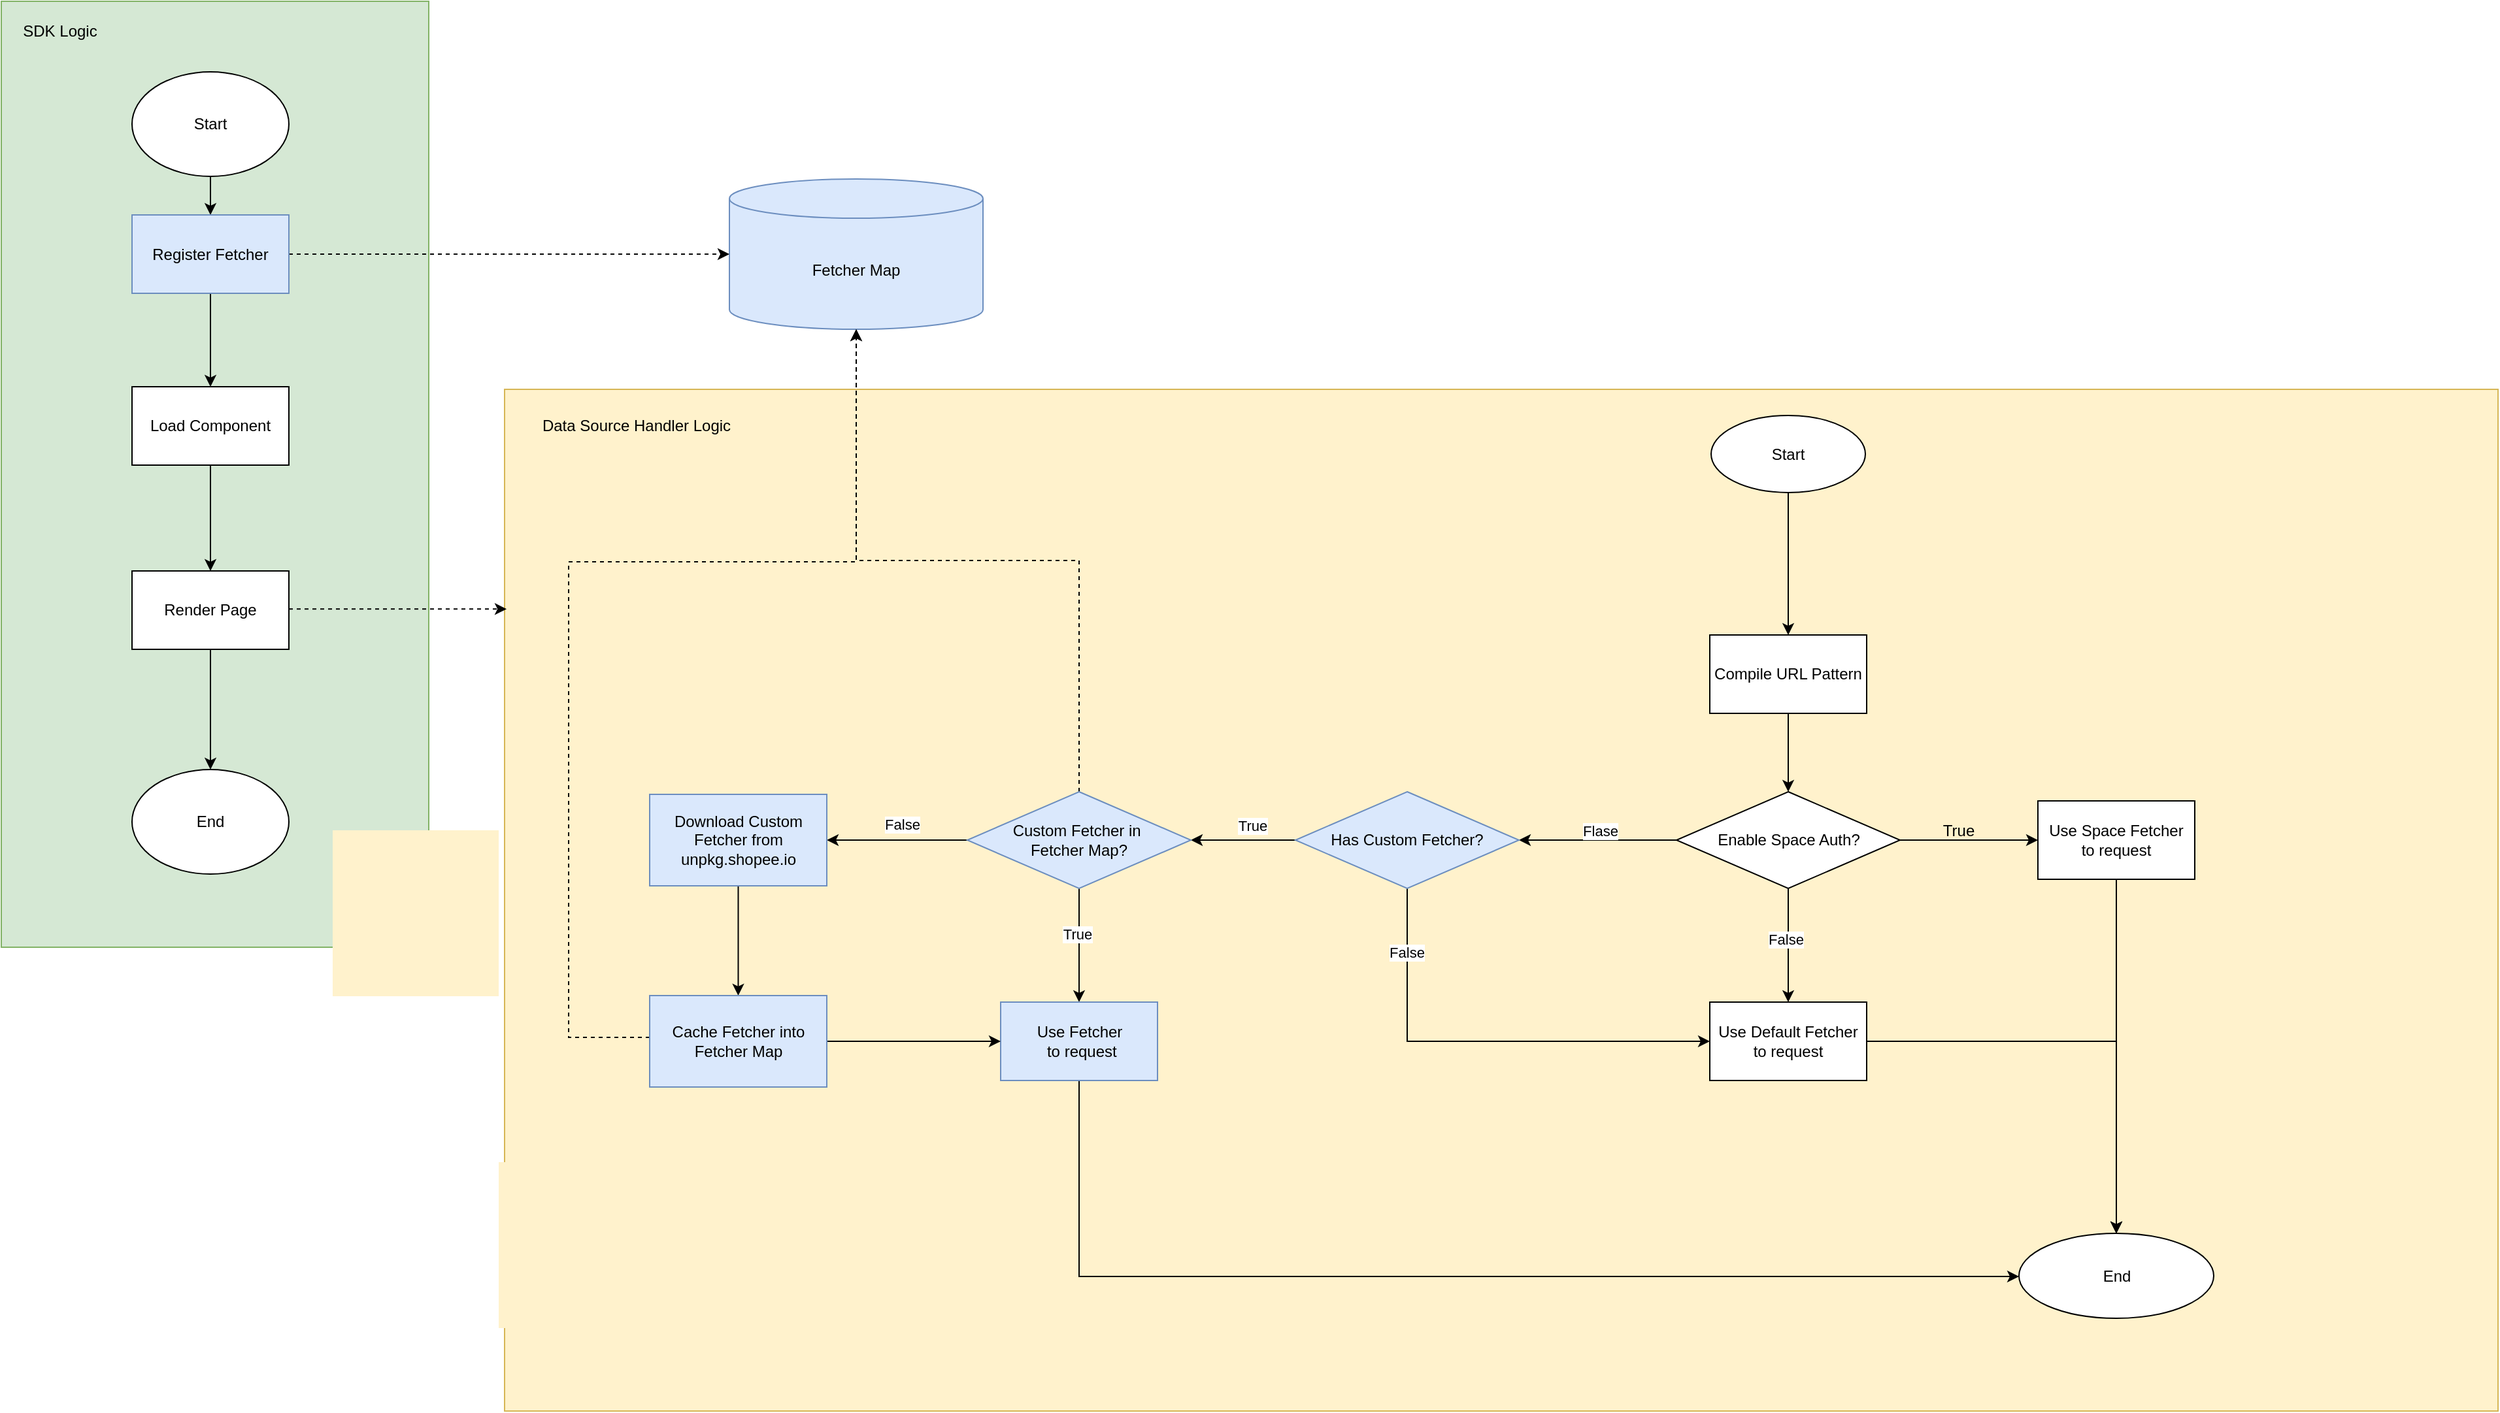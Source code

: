 <mxfile version="21.3.2" type="github">
  <diagram id="C5RBs43oDa-KdzZeNtuy" name="Page-1">
    <mxGraphModel dx="3260" dy="1549" grid="0" gridSize="10" guides="1" tooltips="1" connect="1" arrows="1" fold="1" page="0" pageScale="1" pageWidth="827" pageHeight="1169" math="0" shadow="0">
      <root>
        <mxCell id="WIyWlLk6GJQsqaUBKTNV-0" />
        <mxCell id="WIyWlLk6GJQsqaUBKTNV-1" parent="WIyWlLk6GJQsqaUBKTNV-0" />
        <mxCell id="vNhWQ8wg24Rq092CNLv_-56" value="" style="rounded=0;whiteSpace=wrap;html=1;fillColor=#d5e8d4;strokeColor=#82b366;" vertex="1" parent="WIyWlLk6GJQsqaUBKTNV-1">
          <mxGeometry x="-1145" y="-256" width="327" height="724" as="geometry" />
        </mxCell>
        <mxCell id="vNhWQ8wg24Rq092CNLv_-34" value="" style="rounded=0;whiteSpace=wrap;html=1;fillColor=#fff2cc;strokeColor=#d6b656;" vertex="1" parent="WIyWlLk6GJQsqaUBKTNV-1">
          <mxGeometry x="-760" y="41" width="1525" height="782" as="geometry" />
        </mxCell>
        <mxCell id="vNhWQ8wg24Rq092CNLv_-2" value="" style="edgeStyle=orthogonalEdgeStyle;rounded=0;orthogonalLoop=1;jettySize=auto;html=1;" edge="1" parent="WIyWlLk6GJQsqaUBKTNV-1" source="ztIujDt_ARqLPOg0MwAG-4" target="vNhWQ8wg24Rq092CNLv_-0">
          <mxGeometry relative="1" as="geometry" />
        </mxCell>
        <mxCell id="ztIujDt_ARqLPOg0MwAG-4" value="Start" style="ellipse;whiteSpace=wrap;html=1;" parent="WIyWlLk6GJQsqaUBKTNV-1" vertex="1">
          <mxGeometry x="163" y="61" width="118" height="59" as="geometry" />
        </mxCell>
        <mxCell id="vNhWQ8wg24Rq092CNLv_-6" value="" style="edgeStyle=orthogonalEdgeStyle;rounded=0;orthogonalLoop=1;jettySize=auto;html=1;" edge="1" parent="WIyWlLk6GJQsqaUBKTNV-1" source="vNhWQ8wg24Rq092CNLv_-0" target="vNhWQ8wg24Rq092CNLv_-5">
          <mxGeometry relative="1" as="geometry" />
        </mxCell>
        <mxCell id="vNhWQ8wg24Rq092CNLv_-0" value="Compile URL Pattern" style="whiteSpace=wrap;html=1;" vertex="1" parent="WIyWlLk6GJQsqaUBKTNV-1">
          <mxGeometry x="162" y="229" width="120" height="60" as="geometry" />
        </mxCell>
        <mxCell id="vNhWQ8wg24Rq092CNLv_-8" value="" style="edgeStyle=orthogonalEdgeStyle;rounded=0;orthogonalLoop=1;jettySize=auto;html=1;" edge="1" parent="WIyWlLk6GJQsqaUBKTNV-1" source="vNhWQ8wg24Rq092CNLv_-5" target="vNhWQ8wg24Rq092CNLv_-7">
          <mxGeometry relative="1" as="geometry" />
        </mxCell>
        <mxCell id="vNhWQ8wg24Rq092CNLv_-11" value="" style="edgeStyle=orthogonalEdgeStyle;rounded=0;orthogonalLoop=1;jettySize=auto;html=1;" edge="1" parent="WIyWlLk6GJQsqaUBKTNV-1" source="vNhWQ8wg24Rq092CNLv_-5" target="vNhWQ8wg24Rq092CNLv_-10">
          <mxGeometry relative="1" as="geometry" />
        </mxCell>
        <mxCell id="vNhWQ8wg24Rq092CNLv_-12" value="False" style="edgeLabel;html=1;align=center;verticalAlign=middle;resizable=0;points=[];" vertex="1" connectable="0" parent="vNhWQ8wg24Rq092CNLv_-11">
          <mxGeometry x="-0.103" y="-2" relative="1" as="geometry">
            <mxPoint as="offset" />
          </mxGeometry>
        </mxCell>
        <mxCell id="vNhWQ8wg24Rq092CNLv_-17" value="" style="edgeStyle=orthogonalEdgeStyle;rounded=0;orthogonalLoop=1;jettySize=auto;html=1;" edge="1" parent="WIyWlLk6GJQsqaUBKTNV-1" source="vNhWQ8wg24Rq092CNLv_-5" target="vNhWQ8wg24Rq092CNLv_-16">
          <mxGeometry relative="1" as="geometry" />
        </mxCell>
        <mxCell id="vNhWQ8wg24Rq092CNLv_-18" value="Flase" style="edgeLabel;html=1;align=center;verticalAlign=middle;resizable=0;points=[];" vertex="1" connectable="0" parent="vNhWQ8wg24Rq092CNLv_-17">
          <mxGeometry x="0.312" y="3" relative="1" as="geometry">
            <mxPoint x="20" y="-10" as="offset" />
          </mxGeometry>
        </mxCell>
        <mxCell id="vNhWQ8wg24Rq092CNLv_-5" value="Enable Space Auth?" style="rhombus;whiteSpace=wrap;html=1;" vertex="1" parent="WIyWlLk6GJQsqaUBKTNV-1">
          <mxGeometry x="136.5" y="349" width="171" height="74" as="geometry" />
        </mxCell>
        <mxCell id="vNhWQ8wg24Rq092CNLv_-15" style="edgeStyle=orthogonalEdgeStyle;rounded=0;orthogonalLoop=1;jettySize=auto;html=1;" edge="1" parent="WIyWlLk6GJQsqaUBKTNV-1" source="vNhWQ8wg24Rq092CNLv_-7" target="vNhWQ8wg24Rq092CNLv_-13">
          <mxGeometry relative="1" as="geometry" />
        </mxCell>
        <mxCell id="vNhWQ8wg24Rq092CNLv_-7" value="Use Space Fetcher&lt;br&gt;to request" style="whiteSpace=wrap;html=1;" vertex="1" parent="WIyWlLk6GJQsqaUBKTNV-1">
          <mxGeometry x="413" y="356" width="120" height="60" as="geometry" />
        </mxCell>
        <mxCell id="vNhWQ8wg24Rq092CNLv_-9" value="True" style="text;html=1;align=center;verticalAlign=middle;resizable=0;points=[];autosize=1;strokeColor=none;fillColor=none;" vertex="1" parent="WIyWlLk6GJQsqaUBKTNV-1">
          <mxGeometry x="331" y="366" width="42" height="26" as="geometry" />
        </mxCell>
        <mxCell id="vNhWQ8wg24Rq092CNLv_-14" value="" style="edgeStyle=orthogonalEdgeStyle;rounded=0;orthogonalLoop=1;jettySize=auto;html=1;" edge="1" parent="WIyWlLk6GJQsqaUBKTNV-1" source="vNhWQ8wg24Rq092CNLv_-10" target="vNhWQ8wg24Rq092CNLv_-13">
          <mxGeometry relative="1" as="geometry" />
        </mxCell>
        <mxCell id="vNhWQ8wg24Rq092CNLv_-46" style="edgeStyle=orthogonalEdgeStyle;rounded=0;orthogonalLoop=1;jettySize=auto;html=1;" edge="1" parent="WIyWlLk6GJQsqaUBKTNV-1" source="vNhWQ8wg24Rq092CNLv_-10" target="vNhWQ8wg24Rq092CNLv_-13">
          <mxGeometry relative="1" as="geometry" />
        </mxCell>
        <mxCell id="vNhWQ8wg24Rq092CNLv_-10" value="Use Default Fetcher&lt;br&gt;to request" style="whiteSpace=wrap;html=1;" vertex="1" parent="WIyWlLk6GJQsqaUBKTNV-1">
          <mxGeometry x="162" y="510" width="120" height="60" as="geometry" />
        </mxCell>
        <mxCell id="vNhWQ8wg24Rq092CNLv_-13" value="End" style="ellipse;whiteSpace=wrap;html=1;" vertex="1" parent="WIyWlLk6GJQsqaUBKTNV-1">
          <mxGeometry x="398.5" y="687" width="149" height="65" as="geometry" />
        </mxCell>
        <mxCell id="vNhWQ8wg24Rq092CNLv_-38" value="True" style="edgeStyle=orthogonalEdgeStyle;rounded=0;orthogonalLoop=1;jettySize=auto;html=1;" edge="1" parent="WIyWlLk6GJQsqaUBKTNV-1" source="vNhWQ8wg24Rq092CNLv_-16" target="vNhWQ8wg24Rq092CNLv_-37">
          <mxGeometry x="-0.175" y="-11" relative="1" as="geometry">
            <mxPoint as="offset" />
          </mxGeometry>
        </mxCell>
        <mxCell id="vNhWQ8wg24Rq092CNLv_-39" style="edgeStyle=orthogonalEdgeStyle;rounded=0;orthogonalLoop=1;jettySize=auto;html=1;" edge="1" parent="WIyWlLk6GJQsqaUBKTNV-1" source="vNhWQ8wg24Rq092CNLv_-16" target="vNhWQ8wg24Rq092CNLv_-10">
          <mxGeometry relative="1" as="geometry">
            <Array as="points">
              <mxPoint x="-69" y="540" />
            </Array>
          </mxGeometry>
        </mxCell>
        <mxCell id="vNhWQ8wg24Rq092CNLv_-40" value="False" style="edgeLabel;html=1;align=center;verticalAlign=middle;resizable=0;points=[];" vertex="1" connectable="0" parent="vNhWQ8wg24Rq092CNLv_-39">
          <mxGeometry x="-0.719" y="-1" relative="1" as="geometry">
            <mxPoint as="offset" />
          </mxGeometry>
        </mxCell>
        <mxCell id="vNhWQ8wg24Rq092CNLv_-16" value="Has Custom Fetcher?" style="rhombus;whiteSpace=wrap;html=1;fillColor=#dae8fc;strokeColor=#6c8ebf;" vertex="1" parent="WIyWlLk6GJQsqaUBKTNV-1">
          <mxGeometry x="-155" y="349" width="171" height="74" as="geometry" />
        </mxCell>
        <mxCell id="vNhWQ8wg24Rq092CNLv_-21" value="Fetcher Map" style="shape=cylinder3;whiteSpace=wrap;html=1;boundedLbl=1;backgroundOutline=1;size=15;fillColor=#dae8fc;strokeColor=#6c8ebf;" vertex="1" parent="WIyWlLk6GJQsqaUBKTNV-1">
          <mxGeometry x="-588" y="-120" width="194" height="115" as="geometry" />
        </mxCell>
        <mxCell id="vNhWQ8wg24Rq092CNLv_-24" value="" style="edgeStyle=orthogonalEdgeStyle;rounded=0;orthogonalLoop=1;jettySize=auto;html=1;" edge="1" parent="WIyWlLk6GJQsqaUBKTNV-1" source="vNhWQ8wg24Rq092CNLv_-22" target="vNhWQ8wg24Rq092CNLv_-23">
          <mxGeometry relative="1" as="geometry" />
        </mxCell>
        <mxCell id="vNhWQ8wg24Rq092CNLv_-22" value="Start" style="ellipse;whiteSpace=wrap;html=1;" vertex="1" parent="WIyWlLk6GJQsqaUBKTNV-1">
          <mxGeometry x="-1045" y="-202" width="120" height="80" as="geometry" />
        </mxCell>
        <mxCell id="vNhWQ8wg24Rq092CNLv_-28" value="" style="edgeStyle=orthogonalEdgeStyle;rounded=0;orthogonalLoop=1;jettySize=auto;html=1;" edge="1" parent="WIyWlLk6GJQsqaUBKTNV-1" source="vNhWQ8wg24Rq092CNLv_-23" target="vNhWQ8wg24Rq092CNLv_-27">
          <mxGeometry relative="1" as="geometry" />
        </mxCell>
        <mxCell id="vNhWQ8wg24Rq092CNLv_-31" style="edgeStyle=orthogonalEdgeStyle;rounded=0;orthogonalLoop=1;jettySize=auto;html=1;dashed=1;" edge="1" parent="WIyWlLk6GJQsqaUBKTNV-1" source="vNhWQ8wg24Rq092CNLv_-23" target="vNhWQ8wg24Rq092CNLv_-21">
          <mxGeometry relative="1" as="geometry" />
        </mxCell>
        <mxCell id="vNhWQ8wg24Rq092CNLv_-23" value="Register Fetcher" style="whiteSpace=wrap;html=1;fillColor=#dae8fc;strokeColor=#6c8ebf;" vertex="1" parent="WIyWlLk6GJQsqaUBKTNV-1">
          <mxGeometry x="-1045" y="-92.5" width="120" height="60" as="geometry" />
        </mxCell>
        <mxCell id="vNhWQ8wg24Rq092CNLv_-30" value="" style="edgeStyle=orthogonalEdgeStyle;rounded=0;orthogonalLoop=1;jettySize=auto;html=1;" edge="1" parent="WIyWlLk6GJQsqaUBKTNV-1" source="vNhWQ8wg24Rq092CNLv_-27" target="vNhWQ8wg24Rq092CNLv_-29">
          <mxGeometry relative="1" as="geometry" />
        </mxCell>
        <mxCell id="vNhWQ8wg24Rq092CNLv_-27" value="Load Component" style="whiteSpace=wrap;html=1;" vertex="1" parent="WIyWlLk6GJQsqaUBKTNV-1">
          <mxGeometry x="-1045" y="39" width="120" height="60" as="geometry" />
        </mxCell>
        <mxCell id="vNhWQ8wg24Rq092CNLv_-33" value="" style="edgeStyle=orthogonalEdgeStyle;rounded=0;orthogonalLoop=1;jettySize=auto;html=1;" edge="1" parent="WIyWlLk6GJQsqaUBKTNV-1" source="vNhWQ8wg24Rq092CNLv_-29" target="vNhWQ8wg24Rq092CNLv_-32">
          <mxGeometry relative="1" as="geometry" />
        </mxCell>
        <mxCell id="vNhWQ8wg24Rq092CNLv_-58" style="edgeStyle=orthogonalEdgeStyle;rounded=0;orthogonalLoop=1;jettySize=auto;html=1;entryX=0.001;entryY=0.215;entryDx=0;entryDy=0;entryPerimeter=0;dashed=1;" edge="1" parent="WIyWlLk6GJQsqaUBKTNV-1" source="vNhWQ8wg24Rq092CNLv_-29" target="vNhWQ8wg24Rq092CNLv_-34">
          <mxGeometry relative="1" as="geometry">
            <Array as="points">
              <mxPoint x="-849" y="210" />
            </Array>
          </mxGeometry>
        </mxCell>
        <mxCell id="vNhWQ8wg24Rq092CNLv_-29" value="Render Page" style="whiteSpace=wrap;html=1;" vertex="1" parent="WIyWlLk6GJQsqaUBKTNV-1">
          <mxGeometry x="-1045" y="180" width="120" height="60" as="geometry" />
        </mxCell>
        <mxCell id="vNhWQ8wg24Rq092CNLv_-32" value="End" style="ellipse;whiteSpace=wrap;html=1;" vertex="1" parent="WIyWlLk6GJQsqaUBKTNV-1">
          <mxGeometry x="-1045" y="332" width="120" height="80" as="geometry" />
        </mxCell>
        <mxCell id="vNhWQ8wg24Rq092CNLv_-41" style="edgeStyle=orthogonalEdgeStyle;rounded=0;orthogonalLoop=1;jettySize=auto;html=1;dashed=1;" edge="1" parent="WIyWlLk6GJQsqaUBKTNV-1" source="vNhWQ8wg24Rq092CNLv_-37" target="vNhWQ8wg24Rq092CNLv_-21">
          <mxGeometry relative="1" as="geometry" />
        </mxCell>
        <mxCell id="vNhWQ8wg24Rq092CNLv_-43" value="" style="edgeStyle=orthogonalEdgeStyle;rounded=0;orthogonalLoop=1;jettySize=auto;html=1;" edge="1" parent="WIyWlLk6GJQsqaUBKTNV-1" source="vNhWQ8wg24Rq092CNLv_-37" target="vNhWQ8wg24Rq092CNLv_-42">
          <mxGeometry relative="1" as="geometry" />
        </mxCell>
        <mxCell id="vNhWQ8wg24Rq092CNLv_-44" value="True" style="edgeLabel;html=1;align=center;verticalAlign=middle;resizable=0;points=[];" vertex="1" connectable="0" parent="vNhWQ8wg24Rq092CNLv_-43">
          <mxGeometry x="-0.195" y="-2" relative="1" as="geometry">
            <mxPoint as="offset" />
          </mxGeometry>
        </mxCell>
        <mxCell id="vNhWQ8wg24Rq092CNLv_-48" value="False" style="edgeStyle=orthogonalEdgeStyle;rounded=0;orthogonalLoop=1;jettySize=auto;html=1;" edge="1" parent="WIyWlLk6GJQsqaUBKTNV-1" source="vNhWQ8wg24Rq092CNLv_-37" target="vNhWQ8wg24Rq092CNLv_-47">
          <mxGeometry x="-0.071" y="-12" relative="1" as="geometry">
            <mxPoint as="offset" />
          </mxGeometry>
        </mxCell>
        <mxCell id="vNhWQ8wg24Rq092CNLv_-37" value="Custom Fetcher in&amp;nbsp;&lt;br&gt;Fetcher Map?" style="rhombus;whiteSpace=wrap;html=1;fillColor=#dae8fc;strokeColor=#6c8ebf;" vertex="1" parent="WIyWlLk6GJQsqaUBKTNV-1">
          <mxGeometry x="-406" y="349" width="171" height="74" as="geometry" />
        </mxCell>
        <mxCell id="vNhWQ8wg24Rq092CNLv_-45" style="edgeStyle=orthogonalEdgeStyle;rounded=0;orthogonalLoop=1;jettySize=auto;html=1;" edge="1" parent="WIyWlLk6GJQsqaUBKTNV-1" source="vNhWQ8wg24Rq092CNLv_-42" target="vNhWQ8wg24Rq092CNLv_-13">
          <mxGeometry relative="1" as="geometry">
            <Array as="points">
              <mxPoint x="-320" y="720" />
            </Array>
          </mxGeometry>
        </mxCell>
        <mxCell id="vNhWQ8wg24Rq092CNLv_-42" value="Use Fetcher&lt;br&gt;&amp;nbsp;to request" style="whiteSpace=wrap;html=1;fillColor=#dae8fc;strokeColor=#6c8ebf;" vertex="1" parent="WIyWlLk6GJQsqaUBKTNV-1">
          <mxGeometry x="-380.5" y="510" width="120" height="60" as="geometry" />
        </mxCell>
        <mxCell id="vNhWQ8wg24Rq092CNLv_-50" style="edgeStyle=orthogonalEdgeStyle;rounded=0;orthogonalLoop=1;jettySize=auto;html=1;" edge="1" parent="WIyWlLk6GJQsqaUBKTNV-1" source="vNhWQ8wg24Rq092CNLv_-47" target="vNhWQ8wg24Rq092CNLv_-49">
          <mxGeometry relative="1" as="geometry" />
        </mxCell>
        <mxCell id="vNhWQ8wg24Rq092CNLv_-47" value="Download Custom Fetcher from unpkg.shopee.io" style="whiteSpace=wrap;html=1;fillColor=#dae8fc;strokeColor=#6c8ebf;" vertex="1" parent="WIyWlLk6GJQsqaUBKTNV-1">
          <mxGeometry x="-649" y="351" width="135.5" height="70" as="geometry" />
        </mxCell>
        <mxCell id="vNhWQ8wg24Rq092CNLv_-52" style="edgeStyle=orthogonalEdgeStyle;rounded=0;orthogonalLoop=1;jettySize=auto;html=1;entryX=0.5;entryY=1;entryDx=0;entryDy=0;entryPerimeter=0;dashed=1;" edge="1" parent="WIyWlLk6GJQsqaUBKTNV-1" source="vNhWQ8wg24Rq092CNLv_-49" target="vNhWQ8wg24Rq092CNLv_-21">
          <mxGeometry relative="1" as="geometry">
            <Array as="points">
              <mxPoint x="-711" y="537" />
              <mxPoint x="-711" y="173" />
              <mxPoint x="-491" y="173" />
            </Array>
          </mxGeometry>
        </mxCell>
        <mxCell id="vNhWQ8wg24Rq092CNLv_-53" style="edgeStyle=orthogonalEdgeStyle;rounded=0;orthogonalLoop=1;jettySize=auto;html=1;" edge="1" parent="WIyWlLk6GJQsqaUBKTNV-1" source="vNhWQ8wg24Rq092CNLv_-49" target="vNhWQ8wg24Rq092CNLv_-42">
          <mxGeometry relative="1" as="geometry" />
        </mxCell>
        <mxCell id="vNhWQ8wg24Rq092CNLv_-49" value="Cache Fetcher into Fetcher Map" style="whiteSpace=wrap;html=1;fillColor=#dae8fc;strokeColor=#6c8ebf;" vertex="1" parent="WIyWlLk6GJQsqaUBKTNV-1">
          <mxGeometry x="-649" y="505" width="135.5" height="70" as="geometry" />
        </mxCell>
        <mxCell id="vNhWQ8wg24Rq092CNLv_-55" value="Data Source Handler Logic" style="text;strokeColor=none;align=center;fillColor=none;html=1;verticalAlign=middle;whiteSpace=wrap;rounded=0;" vertex="1" parent="WIyWlLk6GJQsqaUBKTNV-1">
          <mxGeometry x="-747" y="54" width="176" height="30" as="geometry" />
        </mxCell>
        <mxCell id="vNhWQ8wg24Rq092CNLv_-57" value="SDK Logic" style="text;strokeColor=none;align=center;fillColor=none;html=1;verticalAlign=middle;whiteSpace=wrap;rounded=0;" vertex="1" parent="WIyWlLk6GJQsqaUBKTNV-1">
          <mxGeometry x="-1130" y="-248" width="60" height="30" as="geometry" />
        </mxCell>
      </root>
    </mxGraphModel>
  </diagram>
</mxfile>
